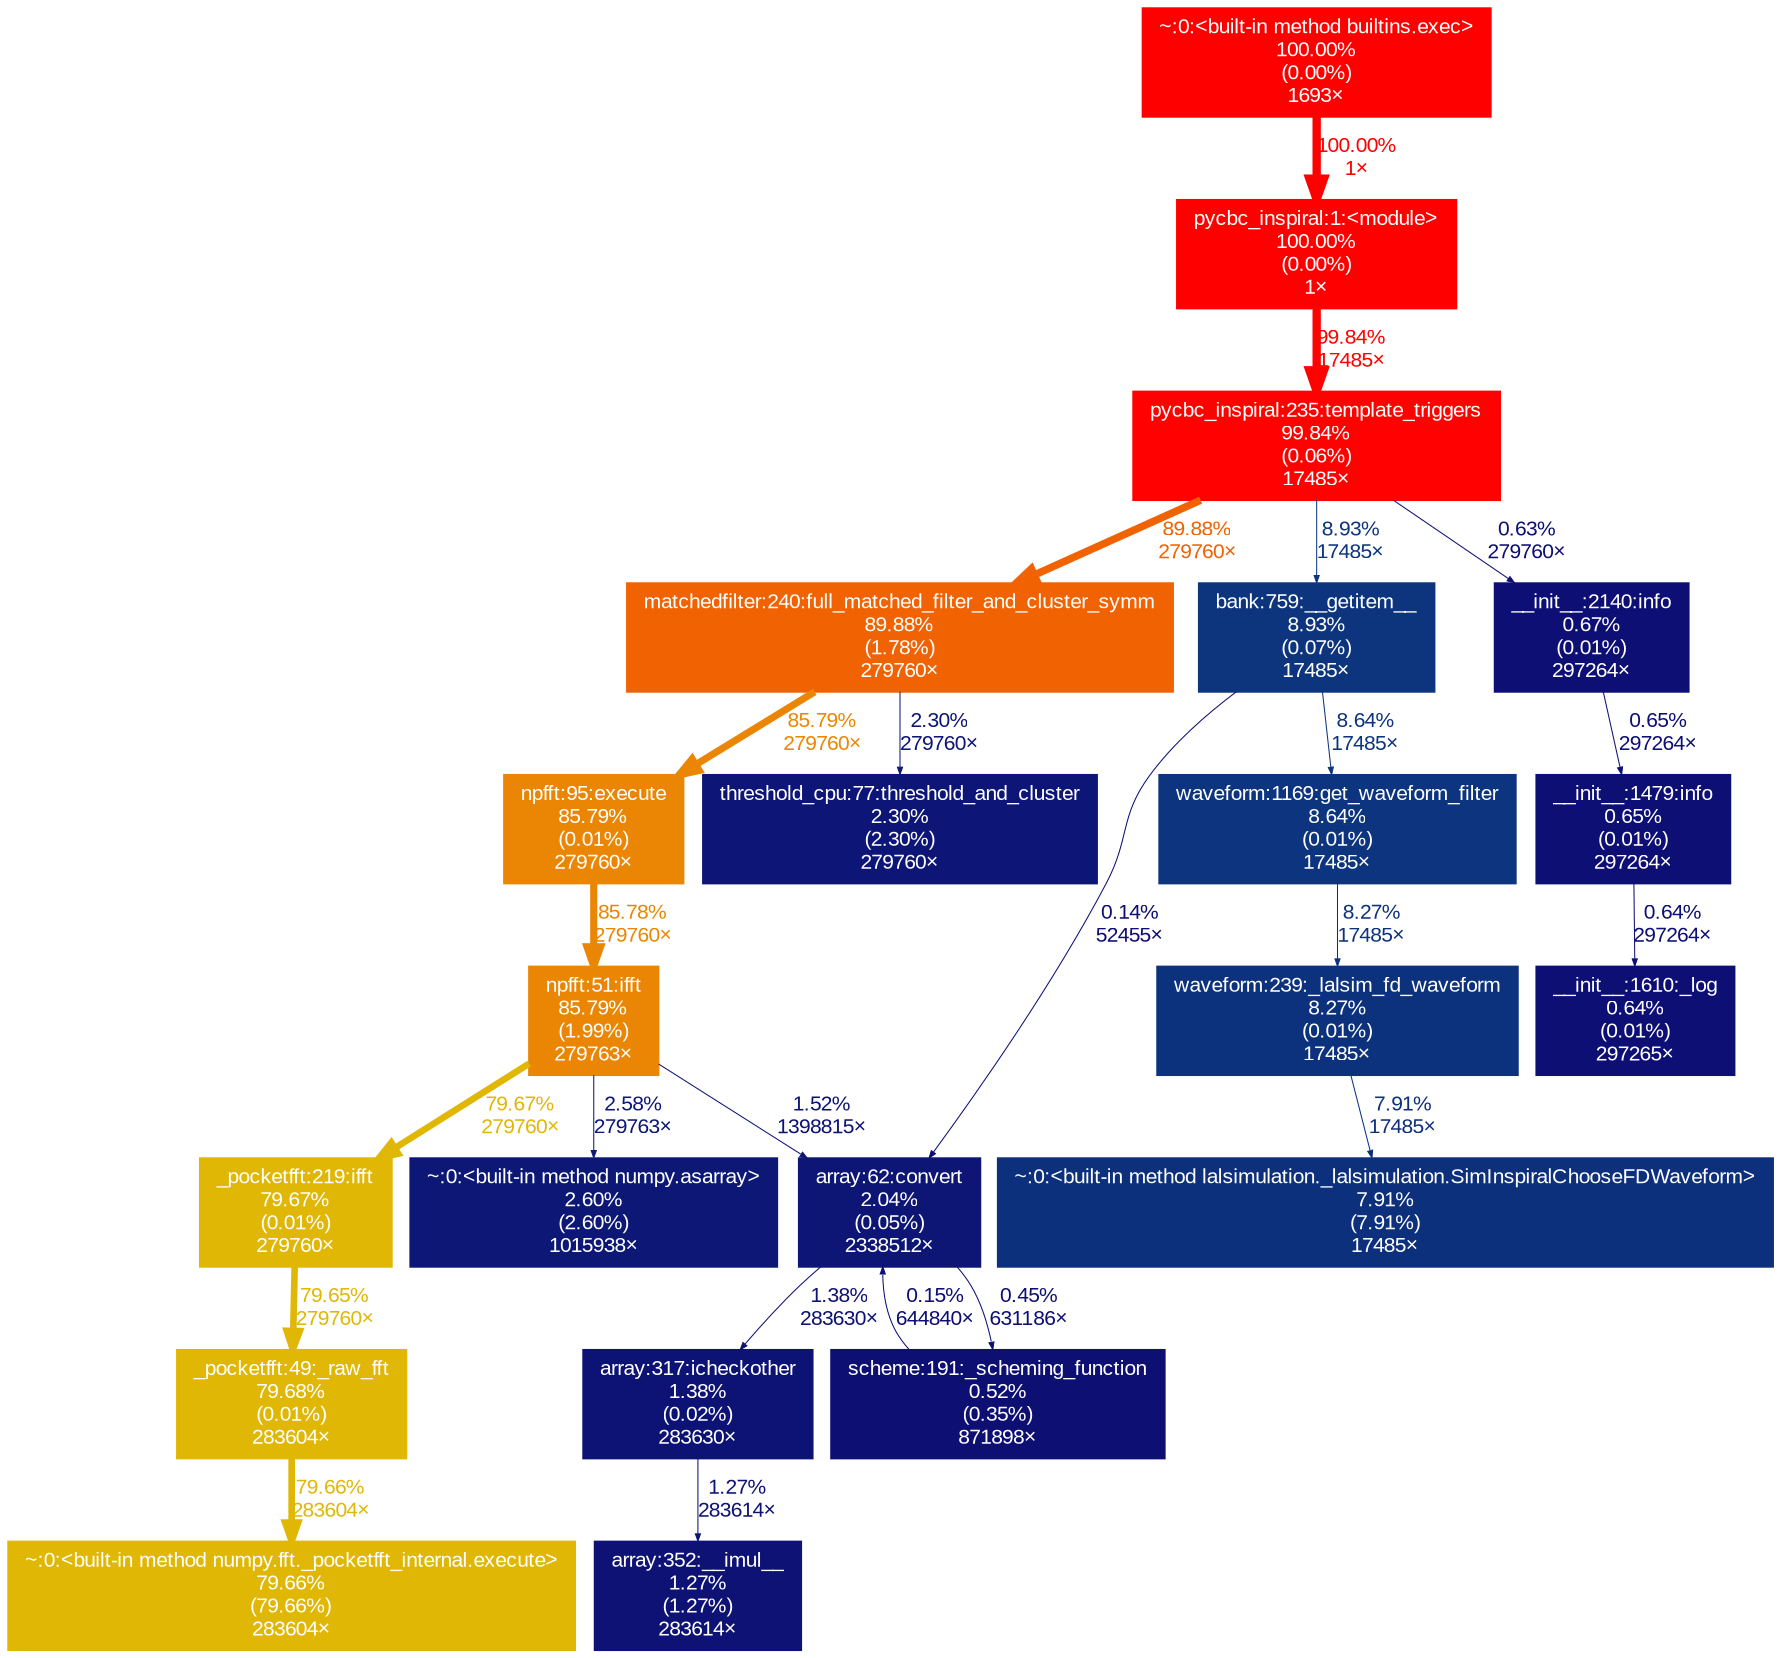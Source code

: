 digraph {
	graph [fontname=Arial, nodesep=0.125, ranksep=0.25];
	node [fontcolor=white, fontname=Arial, height=0, shape=box, style=filled, width=0];
	edge [fontname=Arial];
	589 [color="#ff0000", fontcolor="#ffffff", fontsize="10.00", label="pycbc_inspiral:1:<module>\n100.00%\n(0.00%)\n1×", tooltip="/Users/neereshkumarperla/miniconda3/envs/pycbc/bin/pycbc_inspiral"];
	589 -> 2446 [arrowsize="1.00", color="#ff0200", fontcolor="#ff0200", fontsize="10.00", label="99.84%\n17485×", labeldistance="3.99", penwidth="3.99"];
	1804 [color="#0d0f73", fontcolor="#ffffff", fontsize="10.00", label="scheme:191:_scheming_function\n0.52%\n(0.35%)\n871898×", tooltip="/Users/neereshkumarperla/miniconda3/envs/pycbc/lib/python3.11/site-packages/pycbc/scheme.py"];
	1804 -> 4582 [arrowsize="0.35", color="#0d0d73", fontcolor="#0d0d73", fontsize="10.00", label="0.15%\n644840×", labeldistance="0.50", penwidth="0.50"];
	1881 [color="#ff0000", fontcolor="#ffffff", fontsize="10.00", label="~:0:<built-in method builtins.exec>\n100.00%\n(0.00%)\n1693×", tooltip="~"];
	1881 -> 589 [arrowsize="1.00", color="#ff0000", fontcolor="#ff0000", fontsize="10.00", label="100.00%\n1×", labeldistance="4.00", penwidth="4.00"];
	2046 [color="#0d357e", fontcolor="#ffffff", fontsize="10.00", label="bank:759:__getitem__\n8.93%\n(0.07%)\n17485×", tooltip="/Users/neereshkumarperla/miniconda3/envs/pycbc/lib/python3.11/site-packages/pycbc/waveform/bank.py"];
	2046 -> 2448 [arrowsize="0.35", color="#0d347e", fontcolor="#0d347e", fontsize="10.00", label="8.64%\n17485×", labeldistance="0.50", penwidth="0.50"];
	2046 -> 4582 [arrowsize="0.35", color="#0d0d73", fontcolor="#0d0d73", fontsize="10.00", label="0.14%\n52455×", labeldistance="0.50", penwidth="0.50"];
	2290 [color="#0d1275", fontcolor="#ffffff", fontsize="10.00", label="array:317:icheckother\n1.38%\n(0.02%)\n283630×", tooltip="/Users/neereshkumarperla/miniconda3/envs/pycbc/lib/python3.11/site-packages/pycbc/types/array.py"];
	2290 -> 4596 [arrowsize="0.35", color="#0d1274", fontcolor="#0d1274", fontsize="10.00", label="1.27%\n283614×", labeldistance="0.50", penwidth="0.50"];
	2367 [color="#0d0f74", fontcolor="#ffffff", fontsize="10.00", label="__init__:2140:info\n0.67%\n(0.01%)\n297264×", tooltip="/Users/neereshkumarperla/miniconda3/envs/pycbc/lib/python3.11/logging/__init__.py"];
	2367 -> 3849 [arrowsize="0.35", color="#0d0f74", fontcolor="#0d0f74", fontsize="10.00", label="0.65%\n297264×", labeldistance="0.50", penwidth="0.50"];
	2420 [color="#ea8603", fontcolor="#ffffff", fontsize="10.00", label="npfft:51:ifft\n85.79%\n(1.99%)\n279763×", tooltip="/Users/neereshkumarperla/miniconda3/envs/pycbc/lib/python3.11/site-packages/pycbc/fft/npfft.py"];
	2420 -> 4191 [arrowsize="0.35", color="#0d1876", fontcolor="#0d1876", fontsize="10.00", label="2.58%\n279763×", labeldistance="0.50", penwidth="0.50"];
	2420 -> 4194 [arrowsize="0.89", color="#e0b705", fontcolor="#e0b705", fontsize="10.00", label="79.67%\n279760×", labeldistance="3.19", penwidth="3.19"];
	2420 -> 4582 [arrowsize="0.35", color="#0d1375", fontcolor="#0d1375", fontsize="10.00", label="1.52%\n1398815×", labeldistance="0.50", penwidth="0.50"];
	2421 [color="#f06202", fontcolor="#ffffff", fontsize="10.00", label="matchedfilter:240:full_matched_filter_and_cluster_symm\n89.88%\n(1.78%)\n279760×", tooltip="/Users/neereshkumarperla/miniconda3/envs/pycbc/lib/python3.11/site-packages/pycbc/filter/matchedfilter.py"];
	2421 -> 4182 [arrowsize="0.35", color="#0d1676", fontcolor="#0d1676", fontsize="10.00", label="2.30%\n279760×", labeldistance="0.50", penwidth="0.50"];
	2421 -> 4988 [arrowsize="0.93", color="#ea8603", fontcolor="#ea8603", fontsize="10.00", label="85.79%\n279760×", labeldistance="3.43", penwidth="3.43"];
	2438 [color="#e0b705", fontcolor="#ffffff", fontsize="10.00", label="_pocketfft:49:_raw_fft\n79.68%\n(0.01%)\n283604×", tooltip="/Users/neereshkumarperla/miniconda3/envs/pycbc/lib/python3.11/site-packages/numpy/fft/_pocketfft.py"];
	2438 -> 4466 [arrowsize="0.89", color="#e0b705", fontcolor="#e0b705", fontsize="10.00", label="79.66%\n283604×", labeldistance="3.19", penwidth="3.19"];
	2446 [color="#ff0200", fontcolor="#ffffff", fontsize="10.00", label="pycbc_inspiral:235:template_triggers\n99.84%\n(0.06%)\n17485×", tooltip="/Users/neereshkumarperla/miniconda3/envs/pycbc/bin/pycbc_inspiral"];
	2446 -> 2046 [arrowsize="0.35", color="#0d357e", fontcolor="#0d357e", fontsize="10.00", label="8.93%\n17485×", labeldistance="0.50", penwidth="0.50"];
	2446 -> 2367 [arrowsize="0.35", color="#0d0f74", fontcolor="#0d0f74", fontsize="10.00", label="0.63%\n279760×", labeldistance="0.50", penwidth="0.50"];
	2446 -> 2421 [arrowsize="0.95", color="#f06202", fontcolor="#f06202", fontsize="10.00", label="89.88%\n279760×", labeldistance="3.60", penwidth="3.60"];
	2448 [color="#0d347e", fontcolor="#ffffff", fontsize="10.00", label="waveform:1169:get_waveform_filter\n8.64%\n(0.01%)\n17485×", tooltip="/Users/neereshkumarperla/miniconda3/envs/pycbc/lib/python3.11/site-packages/pycbc/waveform/waveform.py"];
	2448 -> 6594 [arrowsize="0.35", color="#0d327d", fontcolor="#0d327d", fontsize="10.00", label="8.27%\n17485×", labeldistance="0.50", penwidth="0.50"];
	3749 [color="#0d0f74", fontcolor="#ffffff", fontsize="10.00", label="__init__:1610:_log\n0.64%\n(0.01%)\n297265×", tooltip="/Users/neereshkumarperla/miniconda3/envs/pycbc/lib/python3.11/logging/__init__.py"];
	3849 [color="#0d0f74", fontcolor="#ffffff", fontsize="10.00", label="__init__:1479:info\n0.65%\n(0.01%)\n297264×", tooltip="/Users/neereshkumarperla/miniconda3/envs/pycbc/lib/python3.11/logging/__init__.py"];
	3849 -> 3749 [arrowsize="0.35", color="#0d0f74", fontcolor="#0d0f74", fontsize="10.00", label="0.64%\n297264×", labeldistance="0.50", penwidth="0.50"];
	4182 [color="#0d1676", fontcolor="#ffffff", fontsize="10.00", label="threshold_cpu:77:threshold_and_cluster\n2.30%\n(2.30%)\n279760×", tooltip="/Users/neereshkumarperla/miniconda3/envs/pycbc/lib/python3.11/site-packages/pycbc/events/threshold_cpu.py"];
	4191 [color="#0d1876", fontcolor="#ffffff", fontsize="10.00", label="~:0:<built-in method numpy.asarray>\n2.60%\n(2.60%)\n1015938×", tooltip="~"];
	4194 [color="#e0b705", fontcolor="#ffffff", fontsize="10.00", label="_pocketfft:219:ifft\n79.67%\n(0.01%)\n279760×", tooltip="/Users/neereshkumarperla/miniconda3/envs/pycbc/lib/python3.11/site-packages/numpy/fft/_pocketfft.py"];
	4194 -> 2438 [arrowsize="0.89", color="#e0b705", fontcolor="#e0b705", fontsize="10.00", label="79.65%\n279760×", labeldistance="3.19", penwidth="3.19"];
	4466 [color="#e0b705", fontcolor="#ffffff", fontsize="10.00", label="~:0:<built-in method numpy.fft._pocketfft_internal.execute>\n79.66%\n(79.66%)\n283604×", tooltip="~"];
	4582 [color="#0d1575", fontcolor="#ffffff", fontsize="10.00", label="array:62:convert\n2.04%\n(0.05%)\n2338512×", tooltip="/Users/neereshkumarperla/miniconda3/envs/pycbc/lib/python3.11/site-packages/pycbc/types/array.py"];
	4582 -> 1804 [arrowsize="0.35", color="#0d0f73", fontcolor="#0d0f73", fontsize="10.00", label="0.45%\n631186×", labeldistance="0.50", penwidth="0.50"];
	4582 -> 2290 [arrowsize="0.35", color="#0d1275", fontcolor="#0d1275", fontsize="10.00", label="1.38%\n283630×", labeldistance="0.50", penwidth="0.50"];
	4596 [color="#0d1274", fontcolor="#ffffff", fontsize="10.00", label="array:352:__imul__\n1.27%\n(1.27%)\n283614×", tooltip="/Users/neereshkumarperla/miniconda3/envs/pycbc/lib/python3.11/site-packages/pycbc/types/array.py"];
	4988 [color="#ea8603", fontcolor="#ffffff", fontsize="10.00", label="npfft:95:execute\n85.79%\n(0.01%)\n279760×", tooltip="/Users/neereshkumarperla/miniconda3/envs/pycbc/lib/python3.11/site-packages/pycbc/fft/npfft.py"];
	4988 -> 2420 [arrowsize="0.93", color="#e98603", fontcolor="#e98603", fontsize="10.00", label="85.78%\n279760×", labeldistance="3.43", penwidth="3.43"];
	6594 [color="#0d327d", fontcolor="#ffffff", fontsize="10.00", label="waveform:239:_lalsim_fd_waveform\n8.27%\n(0.01%)\n17485×", tooltip="/Users/neereshkumarperla/miniconda3/envs/pycbc/lib/python3.11/site-packages/pycbc/waveform/waveform.py"];
	6594 -> 7608 [arrowsize="0.35", color="#0d307d", fontcolor="#0d307d", fontsize="10.00", label="7.91%\n17485×", labeldistance="0.50", penwidth="0.50"];
	7608 [color="#0d307d", fontcolor="#ffffff", fontsize="10.00", label="~:0:<built-in method lalsimulation._lalsimulation.SimInspiralChooseFDWaveform>\n7.91%\n(7.91%)\n17485×", tooltip="~"];
}
